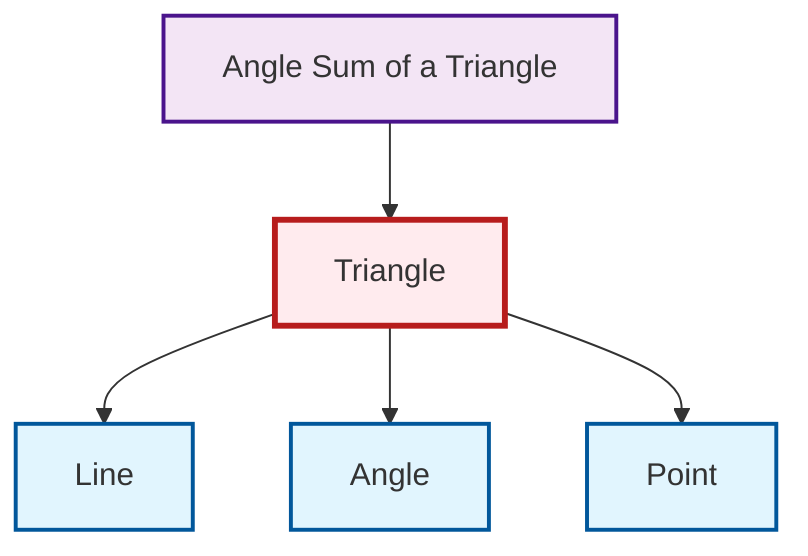 graph TD
    classDef definition fill:#e1f5fe,stroke:#01579b,stroke-width:2px
    classDef theorem fill:#f3e5f5,stroke:#4a148c,stroke-width:2px
    classDef axiom fill:#fff3e0,stroke:#e65100,stroke-width:2px
    classDef example fill:#e8f5e9,stroke:#1b5e20,stroke-width:2px
    classDef current fill:#ffebee,stroke:#b71c1c,stroke-width:3px
    def-point["Point"]:::definition
    thm-angle-sum-triangle["Angle Sum of a Triangle"]:::theorem
    def-angle["Angle"]:::definition
    def-triangle["Triangle"]:::definition
    def-line["Line"]:::definition
    thm-angle-sum-triangle --> def-triangle
    def-triangle --> def-line
    def-triangle --> def-angle
    def-triangle --> def-point
    class def-triangle current